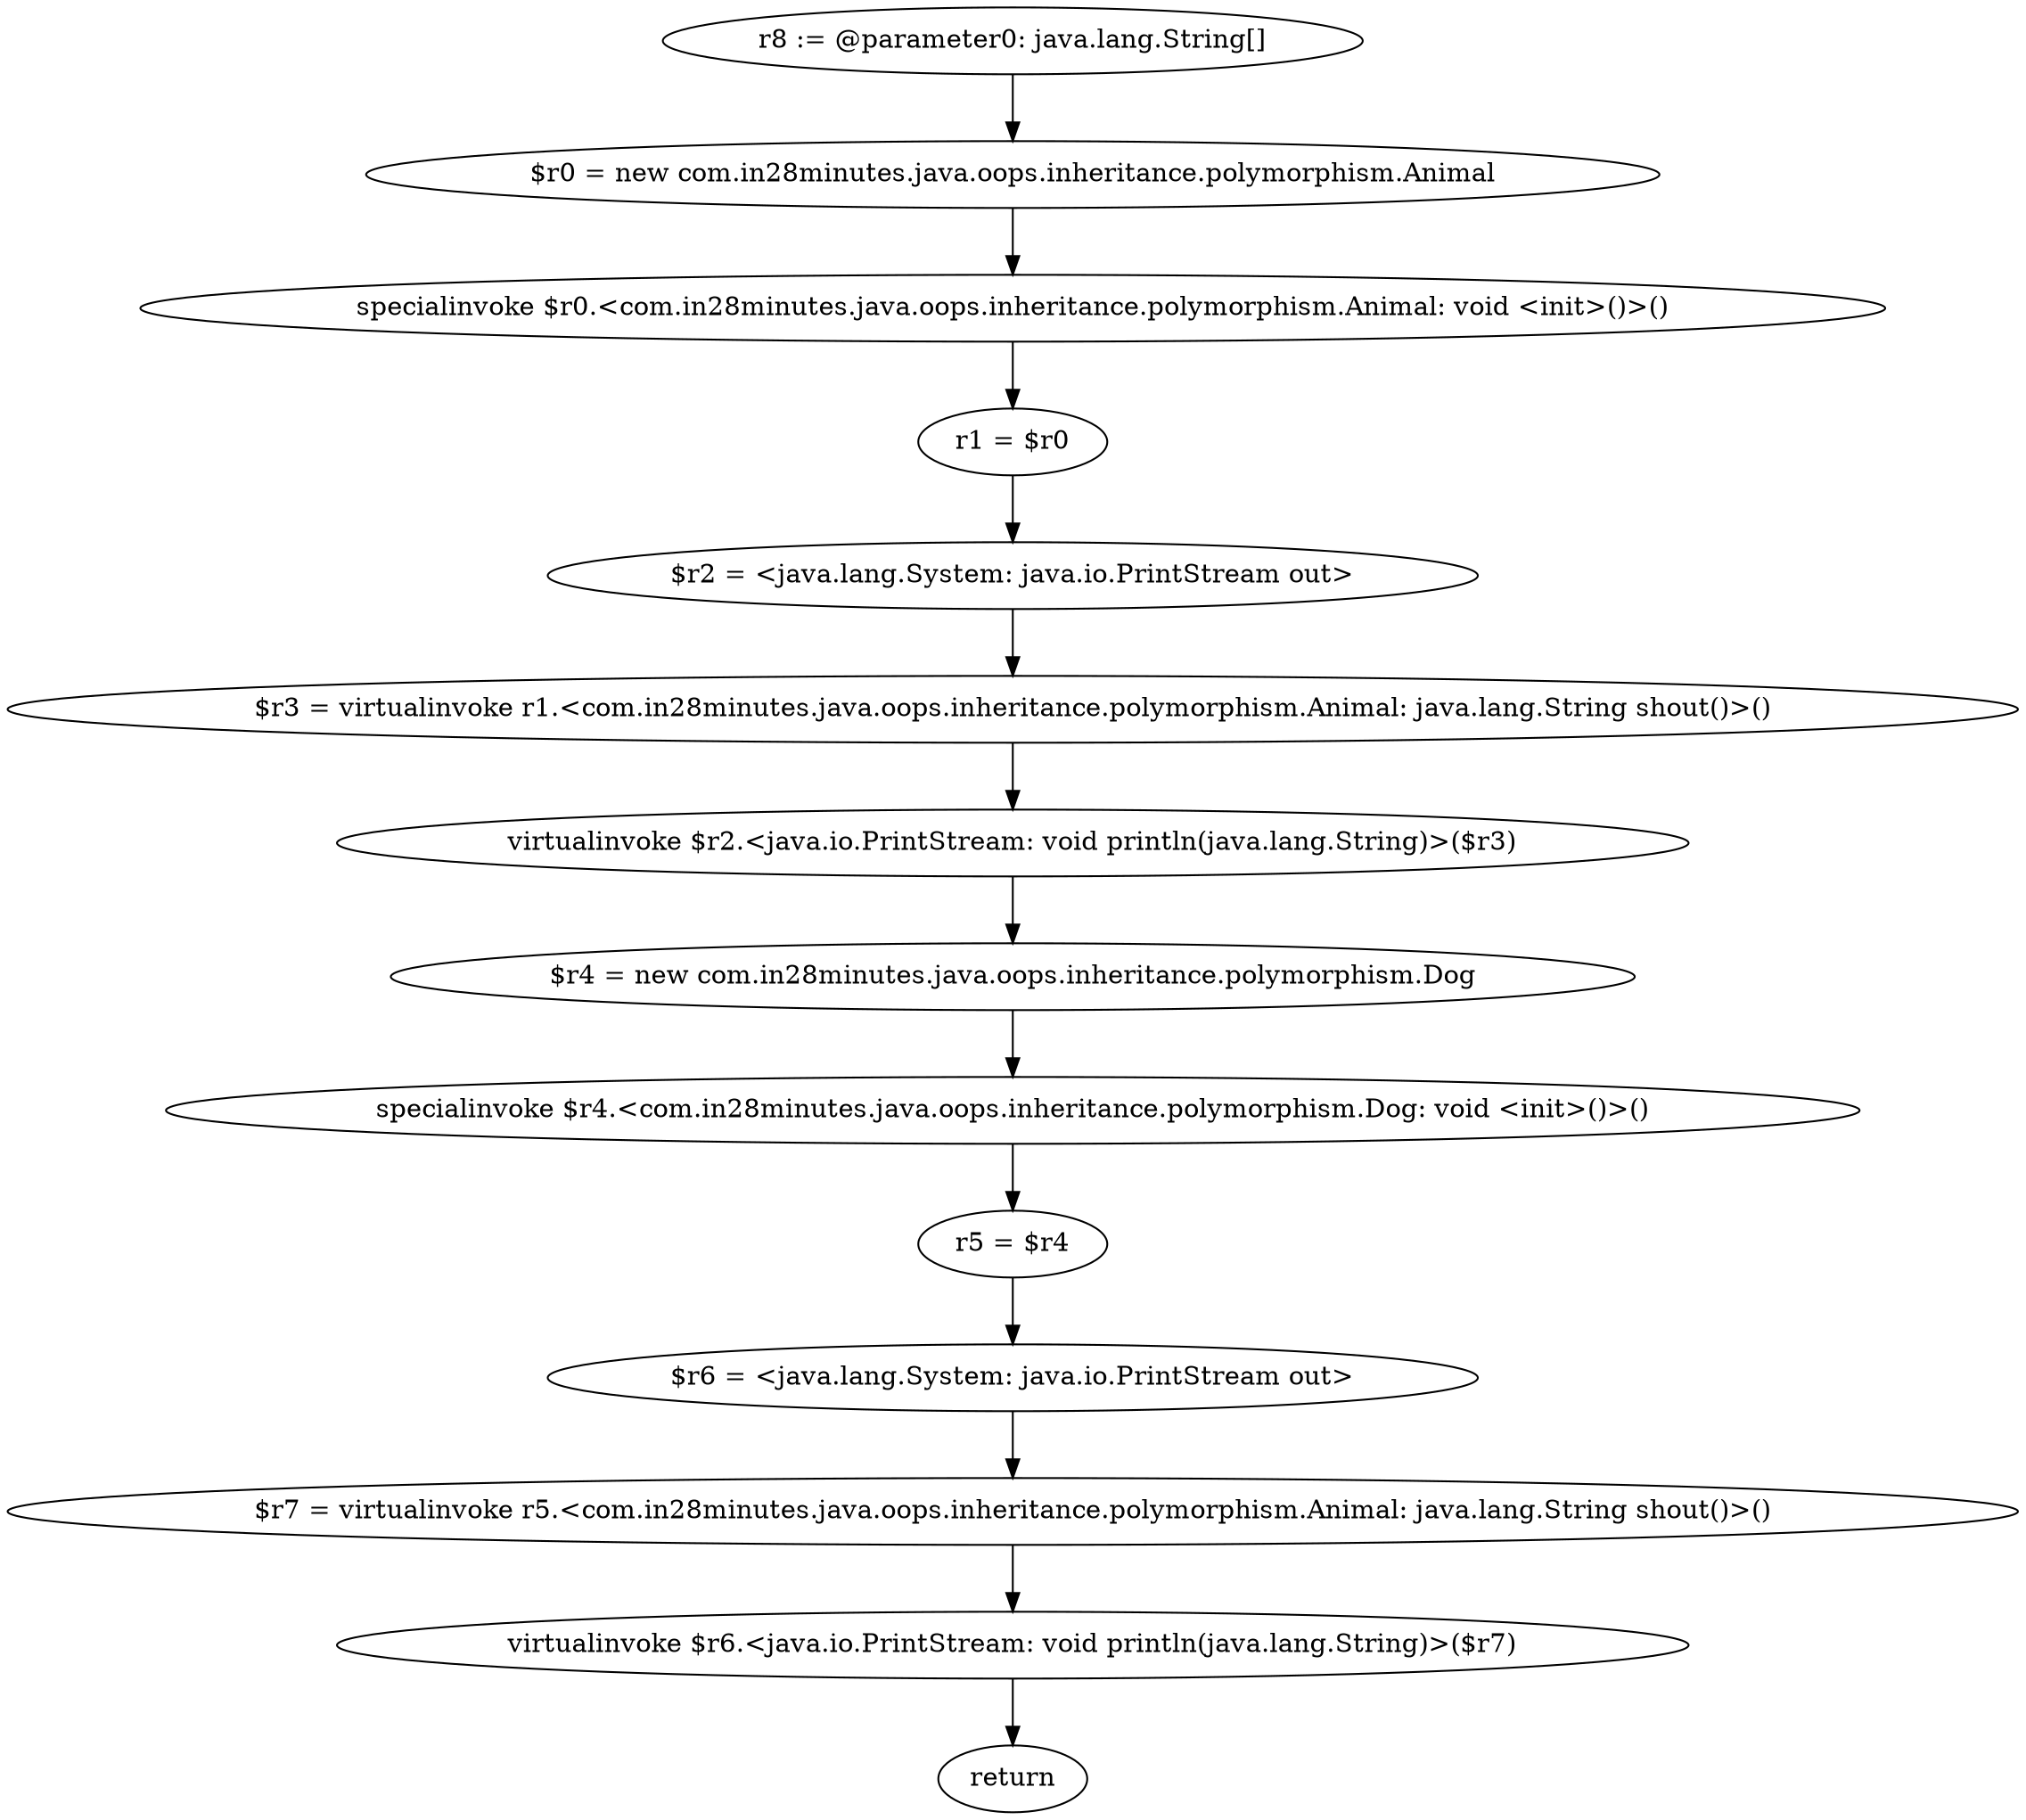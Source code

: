 digraph "unitGraph" {
    "r8 := @parameter0: java.lang.String[]"
    "$r0 = new com.in28minutes.java.oops.inheritance.polymorphism.Animal"
    "specialinvoke $r0.<com.in28minutes.java.oops.inheritance.polymorphism.Animal: void <init>()>()"
    "r1 = $r0"
    "$r2 = <java.lang.System: java.io.PrintStream out>"
    "$r3 = virtualinvoke r1.<com.in28minutes.java.oops.inheritance.polymorphism.Animal: java.lang.String shout()>()"
    "virtualinvoke $r2.<java.io.PrintStream: void println(java.lang.String)>($r3)"
    "$r4 = new com.in28minutes.java.oops.inheritance.polymorphism.Dog"
    "specialinvoke $r4.<com.in28minutes.java.oops.inheritance.polymorphism.Dog: void <init>()>()"
    "r5 = $r4"
    "$r6 = <java.lang.System: java.io.PrintStream out>"
    "$r7 = virtualinvoke r5.<com.in28minutes.java.oops.inheritance.polymorphism.Animal: java.lang.String shout()>()"
    "virtualinvoke $r6.<java.io.PrintStream: void println(java.lang.String)>($r7)"
    "return"
    "r8 := @parameter0: java.lang.String[]"->"$r0 = new com.in28minutes.java.oops.inheritance.polymorphism.Animal";
    "$r0 = new com.in28minutes.java.oops.inheritance.polymorphism.Animal"->"specialinvoke $r0.<com.in28minutes.java.oops.inheritance.polymorphism.Animal: void <init>()>()";
    "specialinvoke $r0.<com.in28minutes.java.oops.inheritance.polymorphism.Animal: void <init>()>()"->"r1 = $r0";
    "r1 = $r0"->"$r2 = <java.lang.System: java.io.PrintStream out>";
    "$r2 = <java.lang.System: java.io.PrintStream out>"->"$r3 = virtualinvoke r1.<com.in28minutes.java.oops.inheritance.polymorphism.Animal: java.lang.String shout()>()";
    "$r3 = virtualinvoke r1.<com.in28minutes.java.oops.inheritance.polymorphism.Animal: java.lang.String shout()>()"->"virtualinvoke $r2.<java.io.PrintStream: void println(java.lang.String)>($r3)";
    "virtualinvoke $r2.<java.io.PrintStream: void println(java.lang.String)>($r3)"->"$r4 = new com.in28minutes.java.oops.inheritance.polymorphism.Dog";
    "$r4 = new com.in28minutes.java.oops.inheritance.polymorphism.Dog"->"specialinvoke $r4.<com.in28minutes.java.oops.inheritance.polymorphism.Dog: void <init>()>()";
    "specialinvoke $r4.<com.in28minutes.java.oops.inheritance.polymorphism.Dog: void <init>()>()"->"r5 = $r4";
    "r5 = $r4"->"$r6 = <java.lang.System: java.io.PrintStream out>";
    "$r6 = <java.lang.System: java.io.PrintStream out>"->"$r7 = virtualinvoke r5.<com.in28minutes.java.oops.inheritance.polymorphism.Animal: java.lang.String shout()>()";
    "$r7 = virtualinvoke r5.<com.in28minutes.java.oops.inheritance.polymorphism.Animal: java.lang.String shout()>()"->"virtualinvoke $r6.<java.io.PrintStream: void println(java.lang.String)>($r7)";
    "virtualinvoke $r6.<java.io.PrintStream: void println(java.lang.String)>($r7)"->"return";
}

